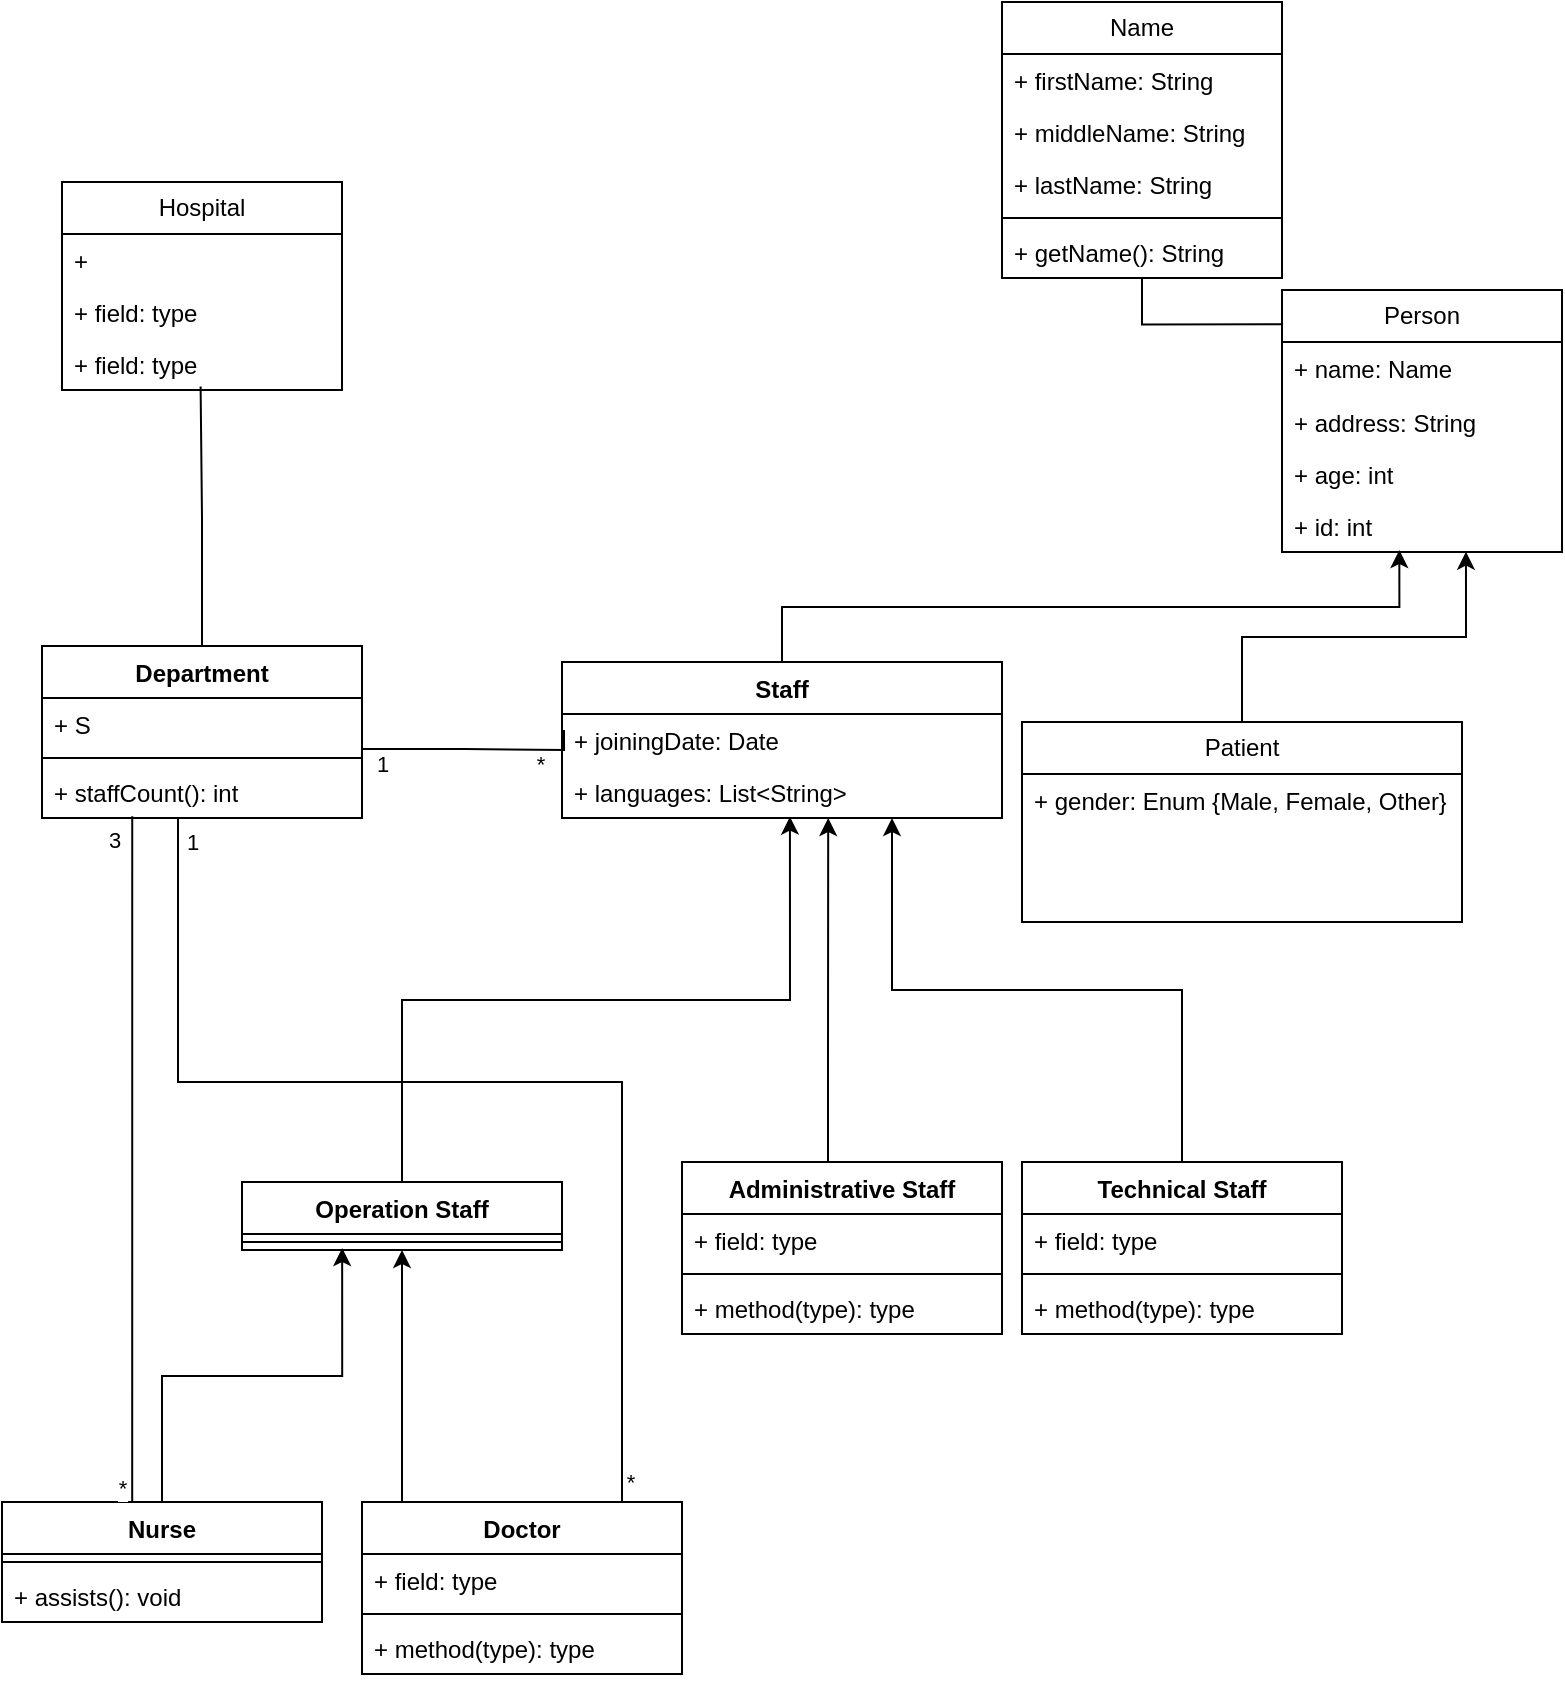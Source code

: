 <mxfile version="24.8.4">
  <diagram name="Trang-1" id="H6paVYBGLt7yHnU0sjlV">
    <mxGraphModel dx="1248" dy="803" grid="1" gridSize="10" guides="1" tooltips="1" connect="1" arrows="1" fold="1" page="1" pageScale="1" pageWidth="827" pageHeight="1169" math="0" shadow="0">
      <root>
        <mxCell id="0" />
        <mxCell id="1" parent="0" />
        <mxCell id="Gy5pbeCfTEbH74qCtjF_-4" value="Hospital" style="swimlane;fontStyle=0;childLayout=stackLayout;horizontal=1;startSize=26;fillColor=none;horizontalStack=0;resizeParent=1;resizeParentMax=0;resizeLast=0;collapsible=1;marginBottom=0;whiteSpace=wrap;html=1;" vertex="1" parent="1">
          <mxGeometry x="50" y="160" width="140" height="104" as="geometry">
            <mxRectangle x="274" y="190" width="100" height="30" as="alternateBounds" />
          </mxGeometry>
        </mxCell>
        <mxCell id="Gy5pbeCfTEbH74qCtjF_-5" value="+&amp;nbsp;" style="text;strokeColor=none;fillColor=none;align=left;verticalAlign=top;spacingLeft=4;spacingRight=4;overflow=hidden;rotatable=0;points=[[0,0.5],[1,0.5]];portConstraint=eastwest;whiteSpace=wrap;html=1;" vertex="1" parent="Gy5pbeCfTEbH74qCtjF_-4">
          <mxGeometry y="26" width="140" height="26" as="geometry" />
        </mxCell>
        <mxCell id="Gy5pbeCfTEbH74qCtjF_-6" value="+ field: type" style="text;strokeColor=none;fillColor=none;align=left;verticalAlign=top;spacingLeft=4;spacingRight=4;overflow=hidden;rotatable=0;points=[[0,0.5],[1,0.5]];portConstraint=eastwest;whiteSpace=wrap;html=1;" vertex="1" parent="Gy5pbeCfTEbH74qCtjF_-4">
          <mxGeometry y="52" width="140" height="26" as="geometry" />
        </mxCell>
        <mxCell id="Gy5pbeCfTEbH74qCtjF_-7" value="+ field: type" style="text;strokeColor=none;fillColor=none;align=left;verticalAlign=top;spacingLeft=4;spacingRight=4;overflow=hidden;rotatable=0;points=[[0,0.5],[1,0.5]];portConstraint=eastwest;whiteSpace=wrap;html=1;" vertex="1" parent="Gy5pbeCfTEbH74qCtjF_-4">
          <mxGeometry y="78" width="140" height="26" as="geometry" />
        </mxCell>
        <mxCell id="Gy5pbeCfTEbH74qCtjF_-8" value="Person" style="swimlane;fontStyle=0;childLayout=stackLayout;horizontal=1;startSize=26;fillColor=none;horizontalStack=0;resizeParent=1;resizeParentMax=0;resizeLast=0;collapsible=1;marginBottom=0;whiteSpace=wrap;html=1;" vertex="1" parent="1">
          <mxGeometry x="660" y="214" width="140" height="131" as="geometry" />
        </mxCell>
        <mxCell id="Gy5pbeCfTEbH74qCtjF_-9" value="+ name: Name" style="text;strokeColor=none;fillColor=none;align=left;verticalAlign=top;spacingLeft=4;spacingRight=4;overflow=hidden;rotatable=0;points=[[0,0.5],[1,0.5]];portConstraint=eastwest;whiteSpace=wrap;html=1;" vertex="1" parent="Gy5pbeCfTEbH74qCtjF_-8">
          <mxGeometry y="26" width="140" height="27" as="geometry" />
        </mxCell>
        <mxCell id="Gy5pbeCfTEbH74qCtjF_-10" value="+ address: String" style="text;strokeColor=none;fillColor=none;align=left;verticalAlign=top;spacingLeft=4;spacingRight=4;overflow=hidden;rotatable=0;points=[[0,0.5],[1,0.5]];portConstraint=eastwest;whiteSpace=wrap;html=1;" vertex="1" parent="Gy5pbeCfTEbH74qCtjF_-8">
          <mxGeometry y="53" width="140" height="26" as="geometry" />
        </mxCell>
        <mxCell id="Gy5pbeCfTEbH74qCtjF_-11" value="+ age: int" style="text;strokeColor=none;fillColor=none;align=left;verticalAlign=top;spacingLeft=4;spacingRight=4;overflow=hidden;rotatable=0;points=[[0,0.5],[1,0.5]];portConstraint=eastwest;whiteSpace=wrap;html=1;" vertex="1" parent="Gy5pbeCfTEbH74qCtjF_-8">
          <mxGeometry y="79" width="140" height="26" as="geometry" />
        </mxCell>
        <mxCell id="Gy5pbeCfTEbH74qCtjF_-17" value="+ id: int" style="text;strokeColor=none;fillColor=none;align=left;verticalAlign=top;spacingLeft=4;spacingRight=4;overflow=hidden;rotatable=0;points=[[0,0.5],[1,0.5]];portConstraint=eastwest;whiteSpace=wrap;html=1;" vertex="1" parent="Gy5pbeCfTEbH74qCtjF_-8">
          <mxGeometry y="105" width="140" height="26" as="geometry" />
        </mxCell>
        <mxCell id="Gy5pbeCfTEbH74qCtjF_-16" value="Patient" style="swimlane;fontStyle=0;childLayout=stackLayout;horizontal=1;startSize=26;fillColor=none;horizontalStack=0;resizeParent=1;resizeParentMax=0;resizeLast=0;collapsible=1;marginBottom=0;whiteSpace=wrap;html=1;" vertex="1" parent="1">
          <mxGeometry x="530" y="430" width="220" height="100" as="geometry" />
        </mxCell>
        <mxCell id="Gy5pbeCfTEbH74qCtjF_-35" value="+ gender: Enum {Male, Female, Other}" style="text;strokeColor=none;fillColor=none;align=left;verticalAlign=top;spacingLeft=4;spacingRight=4;overflow=hidden;rotatable=0;points=[[0,0.5],[1,0.5]];portConstraint=eastwest;whiteSpace=wrap;html=1;" vertex="1" parent="Gy5pbeCfTEbH74qCtjF_-16">
          <mxGeometry y="26" width="220" height="74" as="geometry" />
        </mxCell>
        <mxCell id="Gy5pbeCfTEbH74qCtjF_-24" value="Staff" style="swimlane;fontStyle=1;align=center;verticalAlign=top;childLayout=stackLayout;horizontal=1;startSize=26;horizontalStack=0;resizeParent=1;resizeParentMax=0;resizeLast=0;collapsible=1;marginBottom=0;whiteSpace=wrap;html=1;" vertex="1" parent="1">
          <mxGeometry x="300" y="400" width="220" height="78" as="geometry" />
        </mxCell>
        <mxCell id="Gy5pbeCfTEbH74qCtjF_-25" value="+ joiningDate: Date" style="text;strokeColor=none;fillColor=none;align=left;verticalAlign=top;spacingLeft=4;spacingRight=4;overflow=hidden;rotatable=0;points=[[0,0.5],[1,0.5]];portConstraint=eastwest;whiteSpace=wrap;html=1;" vertex="1" parent="Gy5pbeCfTEbH74qCtjF_-24">
          <mxGeometry y="26" width="220" height="26" as="geometry" />
        </mxCell>
        <mxCell id="Gy5pbeCfTEbH74qCtjF_-34" value="+ languages: List&amp;lt;String&amp;gt;" style="text;strokeColor=none;fillColor=none;align=left;verticalAlign=top;spacingLeft=4;spacingRight=4;overflow=hidden;rotatable=0;points=[[0,0.5],[1,0.5]];portConstraint=eastwest;whiteSpace=wrap;html=1;" vertex="1" parent="Gy5pbeCfTEbH74qCtjF_-24">
          <mxGeometry y="52" width="220" height="26" as="geometry" />
        </mxCell>
        <mxCell id="Gy5pbeCfTEbH74qCtjF_-28" value="Nurse" style="swimlane;fontStyle=1;align=center;verticalAlign=top;childLayout=stackLayout;horizontal=1;startSize=26;horizontalStack=0;resizeParent=1;resizeParentMax=0;resizeLast=0;collapsible=1;marginBottom=0;whiteSpace=wrap;html=1;" vertex="1" parent="1">
          <mxGeometry x="20" y="820" width="160" height="60" as="geometry" />
        </mxCell>
        <mxCell id="Gy5pbeCfTEbH74qCtjF_-26" value="" style="line;strokeWidth=1;fillColor=none;align=left;verticalAlign=middle;spacingTop=-1;spacingLeft=3;spacingRight=3;rotatable=0;labelPosition=right;points=[];portConstraint=eastwest;strokeColor=inherit;" vertex="1" parent="Gy5pbeCfTEbH74qCtjF_-28">
          <mxGeometry y="26" width="160" height="8" as="geometry" />
        </mxCell>
        <mxCell id="Gy5pbeCfTEbH74qCtjF_-27" value="+ assists(): void" style="text;strokeColor=none;fillColor=none;align=left;verticalAlign=top;spacingLeft=4;spacingRight=4;overflow=hidden;rotatable=0;points=[[0,0.5],[1,0.5]];portConstraint=eastwest;whiteSpace=wrap;html=1;" vertex="1" parent="Gy5pbeCfTEbH74qCtjF_-28">
          <mxGeometry y="34" width="160" height="26" as="geometry" />
        </mxCell>
        <mxCell id="Gy5pbeCfTEbH74qCtjF_-90" style="edgeStyle=orthogonalEdgeStyle;rounded=0;orthogonalLoop=1;jettySize=auto;html=1;exitX=0.5;exitY=0;exitDx=0;exitDy=0;entryX=0.495;entryY=0.933;entryDx=0;entryDy=0;entryPerimeter=0;endArrow=none;endFill=0;" edge="1" parent="1" source="Gy5pbeCfTEbH74qCtjF_-36" target="Gy5pbeCfTEbH74qCtjF_-7">
          <mxGeometry relative="1" as="geometry">
            <mxPoint x="120.421" y="270" as="targetPoint" />
            <Array as="points">
              <mxPoint x="120" y="328" />
              <mxPoint x="119" y="328" />
            </Array>
          </mxGeometry>
        </mxCell>
        <mxCell id="Gy5pbeCfTEbH74qCtjF_-36" value="Department" style="swimlane;fontStyle=1;align=center;verticalAlign=top;childLayout=stackLayout;horizontal=1;startSize=26;horizontalStack=0;resizeParent=1;resizeParentMax=0;resizeLast=0;collapsible=1;marginBottom=0;whiteSpace=wrap;html=1;" vertex="1" parent="1">
          <mxGeometry x="40" y="392" width="160" height="86" as="geometry" />
        </mxCell>
        <mxCell id="Gy5pbeCfTEbH74qCtjF_-33" value="+ S" style="text;strokeColor=none;fillColor=none;align=left;verticalAlign=top;spacingLeft=4;spacingRight=4;overflow=hidden;rotatable=0;points=[[0,0.5],[1,0.5]];portConstraint=eastwest;whiteSpace=wrap;html=1;" vertex="1" parent="Gy5pbeCfTEbH74qCtjF_-36">
          <mxGeometry y="26" width="160" height="26" as="geometry" />
        </mxCell>
        <mxCell id="Gy5pbeCfTEbH74qCtjF_-38" value="" style="line;strokeWidth=1;fillColor=none;align=left;verticalAlign=middle;spacingTop=-1;spacingLeft=3;spacingRight=3;rotatable=0;labelPosition=right;points=[];portConstraint=eastwest;strokeColor=inherit;" vertex="1" parent="Gy5pbeCfTEbH74qCtjF_-36">
          <mxGeometry y="52" width="160" height="8" as="geometry" />
        </mxCell>
        <mxCell id="Gy5pbeCfTEbH74qCtjF_-39" value="+ staffCount(): int" style="text;strokeColor=none;fillColor=none;align=left;verticalAlign=top;spacingLeft=4;spacingRight=4;overflow=hidden;rotatable=0;points=[[0,0.5],[1,0.5]];portConstraint=eastwest;whiteSpace=wrap;html=1;" vertex="1" parent="Gy5pbeCfTEbH74qCtjF_-36">
          <mxGeometry y="60" width="160" height="26" as="geometry" />
        </mxCell>
        <mxCell id="Gy5pbeCfTEbH74qCtjF_-41" value="Name" style="swimlane;fontStyle=0;childLayout=stackLayout;horizontal=1;startSize=26;fillColor=none;horizontalStack=0;resizeParent=1;resizeParentMax=0;resizeLast=0;collapsible=1;marginBottom=0;whiteSpace=wrap;html=1;" vertex="1" parent="1">
          <mxGeometry x="520" y="70" width="140" height="138" as="geometry" />
        </mxCell>
        <mxCell id="Gy5pbeCfTEbH74qCtjF_-42" value="+ firstName: String" style="text;strokeColor=none;fillColor=none;align=left;verticalAlign=top;spacingLeft=4;spacingRight=4;overflow=hidden;rotatable=0;points=[[0,0.5],[1,0.5]];portConstraint=eastwest;whiteSpace=wrap;html=1;" vertex="1" parent="Gy5pbeCfTEbH74qCtjF_-41">
          <mxGeometry y="26" width="140" height="26" as="geometry" />
        </mxCell>
        <mxCell id="Gy5pbeCfTEbH74qCtjF_-43" value="+ middleName: String" style="text;strokeColor=none;fillColor=none;align=left;verticalAlign=top;spacingLeft=4;spacingRight=4;overflow=hidden;rotatable=0;points=[[0,0.5],[1,0.5]];portConstraint=eastwest;whiteSpace=wrap;html=1;" vertex="1" parent="Gy5pbeCfTEbH74qCtjF_-41">
          <mxGeometry y="52" width="140" height="26" as="geometry" />
        </mxCell>
        <mxCell id="Gy5pbeCfTEbH74qCtjF_-44" value="+ lastName: String" style="text;strokeColor=none;fillColor=none;align=left;verticalAlign=top;spacingLeft=4;spacingRight=4;overflow=hidden;rotatable=0;points=[[0,0.5],[1,0.5]];portConstraint=eastwest;whiteSpace=wrap;html=1;" vertex="1" parent="Gy5pbeCfTEbH74qCtjF_-41">
          <mxGeometry y="78" width="140" height="26" as="geometry" />
        </mxCell>
        <mxCell id="Gy5pbeCfTEbH74qCtjF_-30" value="" style="line;strokeWidth=1;fillColor=none;align=left;verticalAlign=middle;spacingTop=-1;spacingLeft=3;spacingRight=3;rotatable=0;labelPosition=right;points=[];portConstraint=eastwest;strokeColor=inherit;" vertex="1" parent="Gy5pbeCfTEbH74qCtjF_-41">
          <mxGeometry y="104" width="140" height="8" as="geometry" />
        </mxCell>
        <mxCell id="Gy5pbeCfTEbH74qCtjF_-31" value="+ getName(): String" style="text;strokeColor=none;fillColor=none;align=left;verticalAlign=top;spacingLeft=4;spacingRight=4;overflow=hidden;rotatable=0;points=[[0,0.5],[1,0.5]];portConstraint=eastwest;whiteSpace=wrap;html=1;" vertex="1" parent="Gy5pbeCfTEbH74qCtjF_-41">
          <mxGeometry y="112" width="140" height="26" as="geometry" />
        </mxCell>
        <mxCell id="Gy5pbeCfTEbH74qCtjF_-45" style="edgeStyle=orthogonalEdgeStyle;rounded=0;orthogonalLoop=1;jettySize=auto;html=1;entryX=0.004;entryY=0.131;entryDx=0;entryDy=0;entryPerimeter=0;endArrow=none;endFill=0;" edge="1" parent="1" source="Gy5pbeCfTEbH74qCtjF_-41" target="Gy5pbeCfTEbH74qCtjF_-8">
          <mxGeometry relative="1" as="geometry" />
        </mxCell>
        <mxCell id="Gy5pbeCfTEbH74qCtjF_-47" value="Operation Staff" style="swimlane;fontStyle=1;align=center;verticalAlign=top;childLayout=stackLayout;horizontal=1;startSize=26;horizontalStack=0;resizeParent=1;resizeParentMax=0;resizeLast=0;collapsible=1;marginBottom=0;whiteSpace=wrap;html=1;" vertex="1" parent="1">
          <mxGeometry x="140" y="660" width="160" height="34" as="geometry" />
        </mxCell>
        <mxCell id="Gy5pbeCfTEbH74qCtjF_-51" value="" style="line;strokeWidth=1;fillColor=none;align=left;verticalAlign=middle;spacingTop=-1;spacingLeft=3;spacingRight=3;rotatable=0;labelPosition=right;points=[];portConstraint=eastwest;strokeColor=inherit;" vertex="1" parent="Gy5pbeCfTEbH74qCtjF_-47">
          <mxGeometry y="26" width="160" height="8" as="geometry" />
        </mxCell>
        <mxCell id="Gy5pbeCfTEbH74qCtjF_-53" style="edgeStyle=orthogonalEdgeStyle;rounded=0;orthogonalLoop=1;jettySize=auto;html=1;entryX=0.518;entryY=0.974;entryDx=0;entryDy=0;entryPerimeter=0;" edge="1" parent="1" source="Gy5pbeCfTEbH74qCtjF_-47" target="Gy5pbeCfTEbH74qCtjF_-34">
          <mxGeometry relative="1" as="geometry" />
        </mxCell>
        <mxCell id="Gy5pbeCfTEbH74qCtjF_-55" style="edgeStyle=orthogonalEdgeStyle;rounded=0;orthogonalLoop=1;jettySize=auto;html=1;entryX=0.419;entryY=0.962;entryDx=0;entryDy=0;entryPerimeter=0;" edge="1" parent="1" source="Gy5pbeCfTEbH74qCtjF_-24" target="Gy5pbeCfTEbH74qCtjF_-17">
          <mxGeometry relative="1" as="geometry" />
        </mxCell>
        <mxCell id="Gy5pbeCfTEbH74qCtjF_-56" style="edgeStyle=orthogonalEdgeStyle;rounded=0;orthogonalLoop=1;jettySize=auto;html=1;entryX=0.657;entryY=0.994;entryDx=0;entryDy=0;entryPerimeter=0;" edge="1" parent="1" source="Gy5pbeCfTEbH74qCtjF_-16" target="Gy5pbeCfTEbH74qCtjF_-17">
          <mxGeometry relative="1" as="geometry" />
        </mxCell>
        <mxCell id="Gy5pbeCfTEbH74qCtjF_-58" style="edgeStyle=orthogonalEdgeStyle;rounded=0;orthogonalLoop=1;jettySize=auto;html=1;entryX=0.313;entryY=0.875;entryDx=0;entryDy=0;entryPerimeter=0;" edge="1" parent="1" source="Gy5pbeCfTEbH74qCtjF_-28" target="Gy5pbeCfTEbH74qCtjF_-51">
          <mxGeometry relative="1" as="geometry" />
        </mxCell>
        <mxCell id="Gy5pbeCfTEbH74qCtjF_-59" value="Doctor" style="swimlane;fontStyle=1;align=center;verticalAlign=top;childLayout=stackLayout;horizontal=1;startSize=26;horizontalStack=0;resizeParent=1;resizeParentMax=0;resizeLast=0;collapsible=1;marginBottom=0;whiteSpace=wrap;html=1;" vertex="1" parent="1">
          <mxGeometry x="200" y="820" width="160" height="86" as="geometry" />
        </mxCell>
        <mxCell id="Gy5pbeCfTEbH74qCtjF_-60" value="+ field: type" style="text;strokeColor=none;fillColor=none;align=left;verticalAlign=top;spacingLeft=4;spacingRight=4;overflow=hidden;rotatable=0;points=[[0,0.5],[1,0.5]];portConstraint=eastwest;whiteSpace=wrap;html=1;" vertex="1" parent="Gy5pbeCfTEbH74qCtjF_-59">
          <mxGeometry y="26" width="160" height="26" as="geometry" />
        </mxCell>
        <mxCell id="Gy5pbeCfTEbH74qCtjF_-61" value="" style="line;strokeWidth=1;fillColor=none;align=left;verticalAlign=middle;spacingTop=-1;spacingLeft=3;spacingRight=3;rotatable=0;labelPosition=right;points=[];portConstraint=eastwest;strokeColor=inherit;" vertex="1" parent="Gy5pbeCfTEbH74qCtjF_-59">
          <mxGeometry y="52" width="160" height="8" as="geometry" />
        </mxCell>
        <mxCell id="Gy5pbeCfTEbH74qCtjF_-62" value="+ method(type): type" style="text;strokeColor=none;fillColor=none;align=left;verticalAlign=top;spacingLeft=4;spacingRight=4;overflow=hidden;rotatable=0;points=[[0,0.5],[1,0.5]];portConstraint=eastwest;whiteSpace=wrap;html=1;" vertex="1" parent="Gy5pbeCfTEbH74qCtjF_-59">
          <mxGeometry y="60" width="160" height="26" as="geometry" />
        </mxCell>
        <mxCell id="Gy5pbeCfTEbH74qCtjF_-63" value="Technical Staff" style="swimlane;fontStyle=1;align=center;verticalAlign=top;childLayout=stackLayout;horizontal=1;startSize=26;horizontalStack=0;resizeParent=1;resizeParentMax=0;resizeLast=0;collapsible=1;marginBottom=0;whiteSpace=wrap;html=1;" vertex="1" parent="1">
          <mxGeometry x="530" y="650" width="160" height="86" as="geometry" />
        </mxCell>
        <mxCell id="Gy5pbeCfTEbH74qCtjF_-64" value="+ field: type" style="text;strokeColor=none;fillColor=none;align=left;verticalAlign=top;spacingLeft=4;spacingRight=4;overflow=hidden;rotatable=0;points=[[0,0.5],[1,0.5]];portConstraint=eastwest;whiteSpace=wrap;html=1;" vertex="1" parent="Gy5pbeCfTEbH74qCtjF_-63">
          <mxGeometry y="26" width="160" height="26" as="geometry" />
        </mxCell>
        <mxCell id="Gy5pbeCfTEbH74qCtjF_-65" value="" style="line;strokeWidth=1;fillColor=none;align=left;verticalAlign=middle;spacingTop=-1;spacingLeft=3;spacingRight=3;rotatable=0;labelPosition=right;points=[];portConstraint=eastwest;strokeColor=inherit;" vertex="1" parent="Gy5pbeCfTEbH74qCtjF_-63">
          <mxGeometry y="52" width="160" height="8" as="geometry" />
        </mxCell>
        <mxCell id="Gy5pbeCfTEbH74qCtjF_-66" value="+ method(type): type" style="text;strokeColor=none;fillColor=none;align=left;verticalAlign=top;spacingLeft=4;spacingRight=4;overflow=hidden;rotatable=0;points=[[0,0.5],[1,0.5]];portConstraint=eastwest;whiteSpace=wrap;html=1;" vertex="1" parent="Gy5pbeCfTEbH74qCtjF_-63">
          <mxGeometry y="60" width="160" height="26" as="geometry" />
        </mxCell>
        <mxCell id="Gy5pbeCfTEbH74qCtjF_-67" value="Administrative Staff" style="swimlane;fontStyle=1;align=center;verticalAlign=top;childLayout=stackLayout;horizontal=1;startSize=26;horizontalStack=0;resizeParent=1;resizeParentMax=0;resizeLast=0;collapsible=1;marginBottom=0;whiteSpace=wrap;html=1;" vertex="1" parent="1">
          <mxGeometry x="360" y="650" width="160" height="86" as="geometry" />
        </mxCell>
        <mxCell id="Gy5pbeCfTEbH74qCtjF_-68" value="+ field: type" style="text;strokeColor=none;fillColor=none;align=left;verticalAlign=top;spacingLeft=4;spacingRight=4;overflow=hidden;rotatable=0;points=[[0,0.5],[1,0.5]];portConstraint=eastwest;whiteSpace=wrap;html=1;" vertex="1" parent="Gy5pbeCfTEbH74qCtjF_-67">
          <mxGeometry y="26" width="160" height="26" as="geometry" />
        </mxCell>
        <mxCell id="Gy5pbeCfTEbH74qCtjF_-69" value="" style="line;strokeWidth=1;fillColor=none;align=left;verticalAlign=middle;spacingTop=-1;spacingLeft=3;spacingRight=3;rotatable=0;labelPosition=right;points=[];portConstraint=eastwest;strokeColor=inherit;" vertex="1" parent="Gy5pbeCfTEbH74qCtjF_-67">
          <mxGeometry y="52" width="160" height="8" as="geometry" />
        </mxCell>
        <mxCell id="Gy5pbeCfTEbH74qCtjF_-70" value="+ method(type): type" style="text;strokeColor=none;fillColor=none;align=left;verticalAlign=top;spacingLeft=4;spacingRight=4;overflow=hidden;rotatable=0;points=[[0,0.5],[1,0.5]];portConstraint=eastwest;whiteSpace=wrap;html=1;" vertex="1" parent="Gy5pbeCfTEbH74qCtjF_-67">
          <mxGeometry y="60" width="160" height="26" as="geometry" />
        </mxCell>
        <mxCell id="Gy5pbeCfTEbH74qCtjF_-73" style="edgeStyle=orthogonalEdgeStyle;rounded=0;orthogonalLoop=1;jettySize=auto;html=1;entryX=0.605;entryY=1;entryDx=0;entryDy=0;entryPerimeter=0;movable=1;resizable=1;rotatable=1;deletable=1;editable=1;locked=0;connectable=1;" edge="1" parent="1" source="Gy5pbeCfTEbH74qCtjF_-67" target="Gy5pbeCfTEbH74qCtjF_-34">
          <mxGeometry relative="1" as="geometry">
            <Array as="points">
              <mxPoint x="433" y="600" />
              <mxPoint x="433" y="600" />
            </Array>
          </mxGeometry>
        </mxCell>
        <mxCell id="Gy5pbeCfTEbH74qCtjF_-74" style="edgeStyle=orthogonalEdgeStyle;rounded=0;orthogonalLoop=1;jettySize=auto;html=1;entryX=0.5;entryY=1;entryDx=0;entryDy=0;" edge="1" parent="1" source="Gy5pbeCfTEbH74qCtjF_-59" target="Gy5pbeCfTEbH74qCtjF_-47">
          <mxGeometry relative="1" as="geometry">
            <Array as="points">
              <mxPoint x="220" y="740" />
              <mxPoint x="220" y="740" />
            </Array>
          </mxGeometry>
        </mxCell>
        <mxCell id="Gy5pbeCfTEbH74qCtjF_-76" style="edgeStyle=orthogonalEdgeStyle;rounded=0;orthogonalLoop=1;jettySize=auto;html=1;entryX=0.75;entryY=1;entryDx=0;entryDy=0;entryPerimeter=0;" edge="1" parent="1" source="Gy5pbeCfTEbH74qCtjF_-63" target="Gy5pbeCfTEbH74qCtjF_-34">
          <mxGeometry relative="1" as="geometry" />
        </mxCell>
        <mxCell id="Gy5pbeCfTEbH74qCtjF_-80" style="edgeStyle=orthogonalEdgeStyle;rounded=0;orthogonalLoop=1;jettySize=auto;html=1;endArrow=none;endFill=0;" edge="1" parent="1">
          <mxGeometry relative="1" as="geometry">
            <mxPoint x="200" y="443.5" as="sourcePoint" />
            <mxPoint x="300" y="434.5" as="targetPoint" />
            <Array as="points">
              <mxPoint x="251" y="444" />
              <mxPoint x="301" y="444" />
              <mxPoint x="301" y="435" />
            </Array>
          </mxGeometry>
        </mxCell>
        <mxCell id="Gy5pbeCfTEbH74qCtjF_-82" value="1" style="edgeLabel;html=1;align=center;verticalAlign=middle;resizable=0;points=[];" vertex="1" connectable="0" parent="Gy5pbeCfTEbH74qCtjF_-80">
          <mxGeometry x="-0.831" y="-1" relative="1" as="geometry">
            <mxPoint y="6" as="offset" />
          </mxGeometry>
        </mxCell>
        <mxCell id="Gy5pbeCfTEbH74qCtjF_-83" value="*" style="edgeLabel;html=1;align=center;verticalAlign=middle;resizable=0;points=[];" vertex="1" connectable="0" parent="Gy5pbeCfTEbH74qCtjF_-80">
          <mxGeometry x="0.591" y="1" relative="1" as="geometry">
            <mxPoint y="8" as="offset" />
          </mxGeometry>
        </mxCell>
        <mxCell id="Gy5pbeCfTEbH74qCtjF_-84" style="edgeStyle=orthogonalEdgeStyle;rounded=0;orthogonalLoop=1;jettySize=auto;html=1;entryX=0.425;entryY=0.995;entryDx=0;entryDy=0;entryPerimeter=0;endArrow=none;endFill=0;" edge="1" parent="1" source="Gy5pbeCfTEbH74qCtjF_-59" target="Gy5pbeCfTEbH74qCtjF_-39">
          <mxGeometry relative="1" as="geometry">
            <Array as="points">
              <mxPoint x="330" y="610" />
              <mxPoint x="108" y="610" />
            </Array>
          </mxGeometry>
        </mxCell>
        <mxCell id="Gy5pbeCfTEbH74qCtjF_-85" value="*" style="edgeLabel;html=1;align=center;verticalAlign=middle;resizable=0;points=[];" vertex="1" connectable="0" parent="Gy5pbeCfTEbH74qCtjF_-84">
          <mxGeometry x="-0.924" y="1" relative="1" as="geometry">
            <mxPoint x="5" y="11" as="offset" />
          </mxGeometry>
        </mxCell>
        <mxCell id="Gy5pbeCfTEbH74qCtjF_-86" value="1" style="edgeLabel;html=1;align=center;verticalAlign=middle;resizable=0;points=[];" vertex="1" connectable="0" parent="Gy5pbeCfTEbH74qCtjF_-84">
          <mxGeometry x="0.937" y="-1" relative="1" as="geometry">
            <mxPoint x="6" y="-6" as="offset" />
          </mxGeometry>
        </mxCell>
        <mxCell id="Gy5pbeCfTEbH74qCtjF_-87" style="edgeStyle=orthogonalEdgeStyle;rounded=0;orthogonalLoop=1;jettySize=auto;html=1;exitX=0.25;exitY=0;exitDx=0;exitDy=0;entryX=0.282;entryY=0.967;entryDx=0;entryDy=0;entryPerimeter=0;endArrow=none;endFill=0;" edge="1" parent="1" source="Gy5pbeCfTEbH74qCtjF_-28" target="Gy5pbeCfTEbH74qCtjF_-39">
          <mxGeometry relative="1" as="geometry">
            <Array as="points">
              <mxPoint x="85" y="820" />
            </Array>
          </mxGeometry>
        </mxCell>
        <mxCell id="Gy5pbeCfTEbH74qCtjF_-88" value="3" style="edgeLabel;html=1;align=center;verticalAlign=middle;resizable=0;points=[];" vertex="1" connectable="0" parent="Gy5pbeCfTEbH74qCtjF_-87">
          <mxGeometry x="0.887" y="-1" relative="1" as="geometry">
            <mxPoint x="-10" y="-9" as="offset" />
          </mxGeometry>
        </mxCell>
        <mxCell id="Gy5pbeCfTEbH74qCtjF_-89" value="*" style="edgeLabel;html=1;align=center;verticalAlign=middle;resizable=0;points=[];" vertex="1" connectable="0" parent="Gy5pbeCfTEbH74qCtjF_-87">
          <mxGeometry x="-0.802" y="1" relative="1" as="geometry">
            <mxPoint x="-4" y="4" as="offset" />
          </mxGeometry>
        </mxCell>
      </root>
    </mxGraphModel>
  </diagram>
</mxfile>
